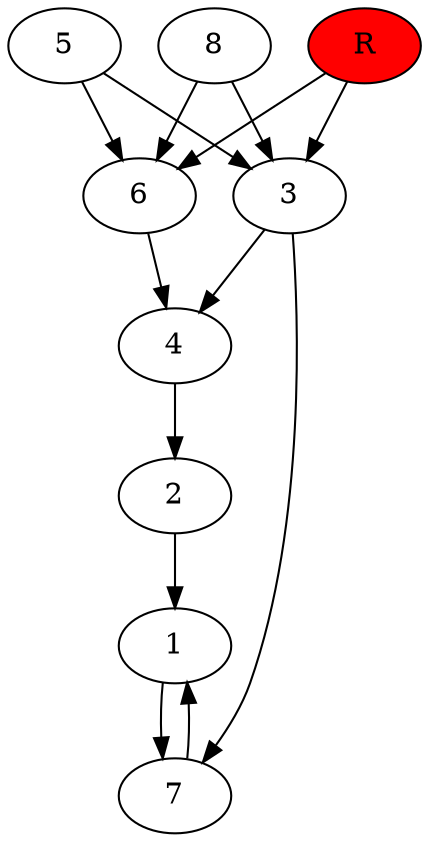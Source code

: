 digraph prb16471 {
	1
	2
	3
	4
	5
	6
	7
	8
	R [fillcolor="#ff0000" style=filled]
	1 -> 7
	2 -> 1
	3 -> 4
	3 -> 7
	4 -> 2
	5 -> 3
	5 -> 6
	6 -> 4
	7 -> 1
	8 -> 3
	8 -> 6
	R -> 3
	R -> 6
}
